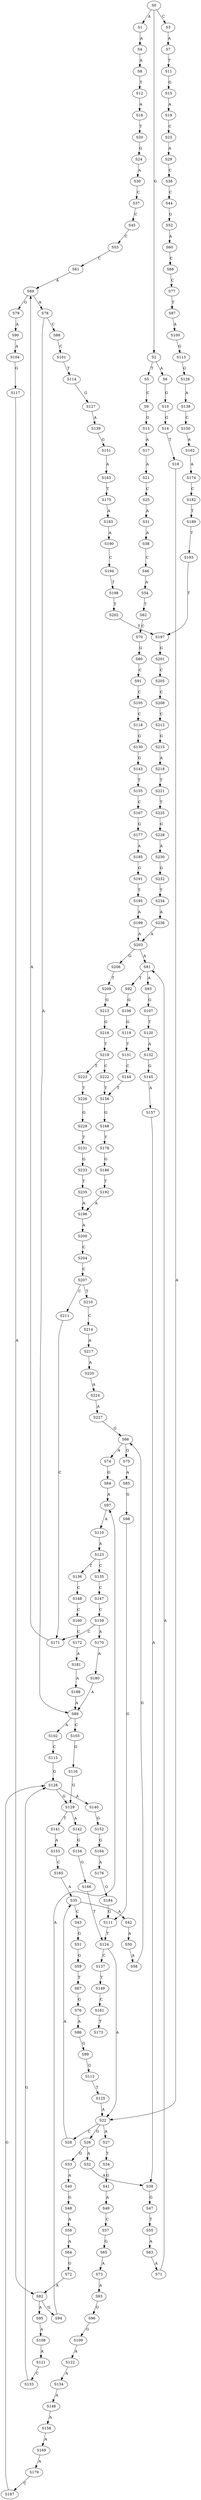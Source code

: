 strict digraph  {
	S0 -> S1 [ label = A ];
	S0 -> S2 [ label = G ];
	S0 -> S3 [ label = C ];
	S1 -> S4 [ label = A ];
	S2 -> S5 [ label = T ];
	S2 -> S6 [ label = A ];
	S3 -> S7 [ label = A ];
	S4 -> S8 [ label = A ];
	S5 -> S9 [ label = C ];
	S6 -> S10 [ label = G ];
	S7 -> S11 [ label = T ];
	S8 -> S12 [ label = T ];
	S9 -> S13 [ label = G ];
	S10 -> S14 [ label = G ];
	S11 -> S15 [ label = G ];
	S12 -> S16 [ label = A ];
	S13 -> S17 [ label = A ];
	S14 -> S18 [ label = T ];
	S15 -> S19 [ label = A ];
	S16 -> S20 [ label = T ];
	S17 -> S21 [ label = A ];
	S18 -> S22 [ label = A ];
	S19 -> S23 [ label = C ];
	S20 -> S24 [ label = G ];
	S21 -> S25 [ label = C ];
	S22 -> S26 [ label = G ];
	S22 -> S27 [ label = A ];
	S22 -> S28 [ label = C ];
	S23 -> S29 [ label = A ];
	S24 -> S30 [ label = A ];
	S25 -> S31 [ label = A ];
	S26 -> S32 [ label = A ];
	S26 -> S33 [ label = G ];
	S27 -> S34 [ label = T ];
	S28 -> S35 [ label = A ];
	S29 -> S36 [ label = C ];
	S30 -> S37 [ label = C ];
	S31 -> S38 [ label = A ];
	S32 -> S39 [ label = A ];
	S33 -> S40 [ label = A ];
	S34 -> S41 [ label = G ];
	S35 -> S42 [ label = A ];
	S35 -> S43 [ label = C ];
	S36 -> S44 [ label = C ];
	S37 -> S45 [ label = C ];
	S38 -> S46 [ label = C ];
	S39 -> S47 [ label = G ];
	S40 -> S48 [ label = G ];
	S41 -> S49 [ label = A ];
	S42 -> S50 [ label = A ];
	S43 -> S51 [ label = G ];
	S44 -> S52 [ label = G ];
	S45 -> S53 [ label = C ];
	S46 -> S54 [ label = A ];
	S47 -> S55 [ label = T ];
	S48 -> S56 [ label = A ];
	S49 -> S57 [ label = C ];
	S50 -> S58 [ label = A ];
	S51 -> S59 [ label = G ];
	S52 -> S60 [ label = A ];
	S53 -> S61 [ label = C ];
	S54 -> S62 [ label = T ];
	S55 -> S63 [ label = A ];
	S56 -> S64 [ label = A ];
	S57 -> S65 [ label = G ];
	S58 -> S66 [ label = G ];
	S59 -> S67 [ label = T ];
	S60 -> S68 [ label = C ];
	S61 -> S69 [ label = A ];
	S62 -> S70 [ label = C ];
	S63 -> S71 [ label = A ];
	S64 -> S72 [ label = G ];
	S65 -> S73 [ label = A ];
	S66 -> S74 [ label = A ];
	S66 -> S75 [ label = G ];
	S67 -> S76 [ label = G ];
	S68 -> S77 [ label = C ];
	S69 -> S78 [ label = A ];
	S69 -> S79 [ label = G ];
	S70 -> S80 [ label = G ];
	S71 -> S81 [ label = A ];
	S72 -> S82 [ label = A ];
	S73 -> S83 [ label = A ];
	S74 -> S84 [ label = G ];
	S75 -> S85 [ label = A ];
	S76 -> S86 [ label = A ];
	S77 -> S87 [ label = T ];
	S78 -> S88 [ label = C ];
	S78 -> S89 [ label = A ];
	S79 -> S90 [ label = A ];
	S80 -> S91 [ label = C ];
	S81 -> S92 [ label = T ];
	S81 -> S93 [ label = A ];
	S82 -> S94 [ label = G ];
	S82 -> S95 [ label = A ];
	S83 -> S96 [ label = G ];
	S84 -> S97 [ label = A ];
	S85 -> S98 [ label = G ];
	S86 -> S99 [ label = G ];
	S87 -> S100 [ label = A ];
	S88 -> S101 [ label = C ];
	S89 -> S102 [ label = A ];
	S89 -> S103 [ label = C ];
	S90 -> S104 [ label = A ];
	S91 -> S105 [ label = C ];
	S92 -> S106 [ label = G ];
	S93 -> S107 [ label = G ];
	S94 -> S97 [ label = A ];
	S95 -> S108 [ label = A ];
	S96 -> S109 [ label = G ];
	S97 -> S110 [ label = A ];
	S98 -> S111 [ label = G ];
	S99 -> S112 [ label = G ];
	S100 -> S113 [ label = G ];
	S101 -> S114 [ label = T ];
	S102 -> S115 [ label = C ];
	S103 -> S116 [ label = G ];
	S104 -> S117 [ label = G ];
	S105 -> S118 [ label = C ];
	S106 -> S119 [ label = G ];
	S107 -> S120 [ label = T ];
	S108 -> S121 [ label = A ];
	S109 -> S122 [ label = A ];
	S110 -> S123 [ label = A ];
	S111 -> S124 [ label = T ];
	S112 -> S125 [ label = T ];
	S113 -> S126 [ label = G ];
	S114 -> S127 [ label = G ];
	S115 -> S128 [ label = G ];
	S116 -> S129 [ label = G ];
	S117 -> S82 [ label = A ];
	S118 -> S130 [ label = G ];
	S119 -> S131 [ label = T ];
	S120 -> S132 [ label = A ];
	S121 -> S133 [ label = C ];
	S122 -> S134 [ label = A ];
	S123 -> S135 [ label = C ];
	S123 -> S136 [ label = T ];
	S124 -> S137 [ label = C ];
	S124 -> S22 [ label = A ];
	S125 -> S22 [ label = A ];
	S126 -> S138 [ label = A ];
	S127 -> S139 [ label = A ];
	S128 -> S129 [ label = G ];
	S128 -> S140 [ label = A ];
	S129 -> S141 [ label = T ];
	S129 -> S142 [ label = A ];
	S130 -> S143 [ label = G ];
	S131 -> S144 [ label = C ];
	S132 -> S145 [ label = G ];
	S133 -> S128 [ label = G ];
	S134 -> S146 [ label = A ];
	S135 -> S147 [ label = C ];
	S136 -> S148 [ label = C ];
	S137 -> S149 [ label = T ];
	S138 -> S150 [ label = C ];
	S139 -> S151 [ label = G ];
	S140 -> S152 [ label = G ];
	S141 -> S153 [ label = A ];
	S142 -> S154 [ label = G ];
	S143 -> S155 [ label = T ];
	S144 -> S156 [ label = T ];
	S145 -> S157 [ label = A ];
	S146 -> S158 [ label = A ];
	S147 -> S159 [ label = C ];
	S148 -> S160 [ label = C ];
	S149 -> S161 [ label = C ];
	S150 -> S162 [ label = A ];
	S151 -> S163 [ label = A ];
	S152 -> S164 [ label = G ];
	S153 -> S165 [ label = C ];
	S154 -> S166 [ label = G ];
	S155 -> S167 [ label = C ];
	S156 -> S168 [ label = G ];
	S157 -> S39 [ label = A ];
	S158 -> S169 [ label = A ];
	S159 -> S170 [ label = A ];
	S159 -> S171 [ label = C ];
	S160 -> S172 [ label = C ];
	S161 -> S173 [ label = T ];
	S162 -> S174 [ label = A ];
	S163 -> S175 [ label = T ];
	S164 -> S176 [ label = A ];
	S165 -> S35 [ label = A ];
	S166 -> S124 [ label = T ];
	S167 -> S177 [ label = G ];
	S168 -> S178 [ label = T ];
	S169 -> S179 [ label = A ];
	S170 -> S180 [ label = A ];
	S171 -> S69 [ label = A ];
	S172 -> S181 [ label = A ];
	S174 -> S182 [ label = C ];
	S175 -> S183 [ label = A ];
	S176 -> S184 [ label = G ];
	S177 -> S185 [ label = A ];
	S178 -> S186 [ label = G ];
	S179 -> S187 [ label = C ];
	S180 -> S89 [ label = A ];
	S181 -> S188 [ label = A ];
	S182 -> S189 [ label = T ];
	S183 -> S190 [ label = A ];
	S184 -> S111 [ label = G ];
	S185 -> S191 [ label = G ];
	S186 -> S192 [ label = T ];
	S187 -> S128 [ label = G ];
	S188 -> S89 [ label = A ];
	S189 -> S193 [ label = T ];
	S190 -> S194 [ label = C ];
	S191 -> S195 [ label = T ];
	S192 -> S196 [ label = A ];
	S193 -> S197 [ label = T ];
	S194 -> S198 [ label = T ];
	S195 -> S199 [ label = A ];
	S196 -> S200 [ label = A ];
	S197 -> S201 [ label = G ];
	S198 -> S202 [ label = T ];
	S199 -> S203 [ label = A ];
	S200 -> S204 [ label = C ];
	S201 -> S205 [ label = C ];
	S202 -> S197 [ label = T ];
	S203 -> S81 [ label = A ];
	S203 -> S206 [ label = G ];
	S204 -> S207 [ label = C ];
	S205 -> S208 [ label = C ];
	S206 -> S209 [ label = T ];
	S207 -> S210 [ label = T ];
	S207 -> S211 [ label = C ];
	S208 -> S212 [ label = C ];
	S209 -> S213 [ label = G ];
	S210 -> S214 [ label = C ];
	S211 -> S171 [ label = C ];
	S212 -> S215 [ label = G ];
	S213 -> S216 [ label = G ];
	S214 -> S217 [ label = A ];
	S215 -> S218 [ label = A ];
	S216 -> S219 [ label = T ];
	S217 -> S220 [ label = A ];
	S218 -> S221 [ label = T ];
	S219 -> S222 [ label = C ];
	S219 -> S223 [ label = T ];
	S220 -> S224 [ label = A ];
	S221 -> S225 [ label = T ];
	S222 -> S156 [ label = T ];
	S223 -> S226 [ label = T ];
	S224 -> S227 [ label = A ];
	S225 -> S228 [ label = G ];
	S226 -> S229 [ label = G ];
	S227 -> S66 [ label = G ];
	S228 -> S230 [ label = A ];
	S229 -> S231 [ label = T ];
	S230 -> S232 [ label = G ];
	S231 -> S233 [ label = G ];
	S232 -> S234 [ label = T ];
	S233 -> S235 [ label = T ];
	S234 -> S236 [ label = A ];
	S235 -> S196 [ label = A ];
	S236 -> S203 [ label = A ];
}
